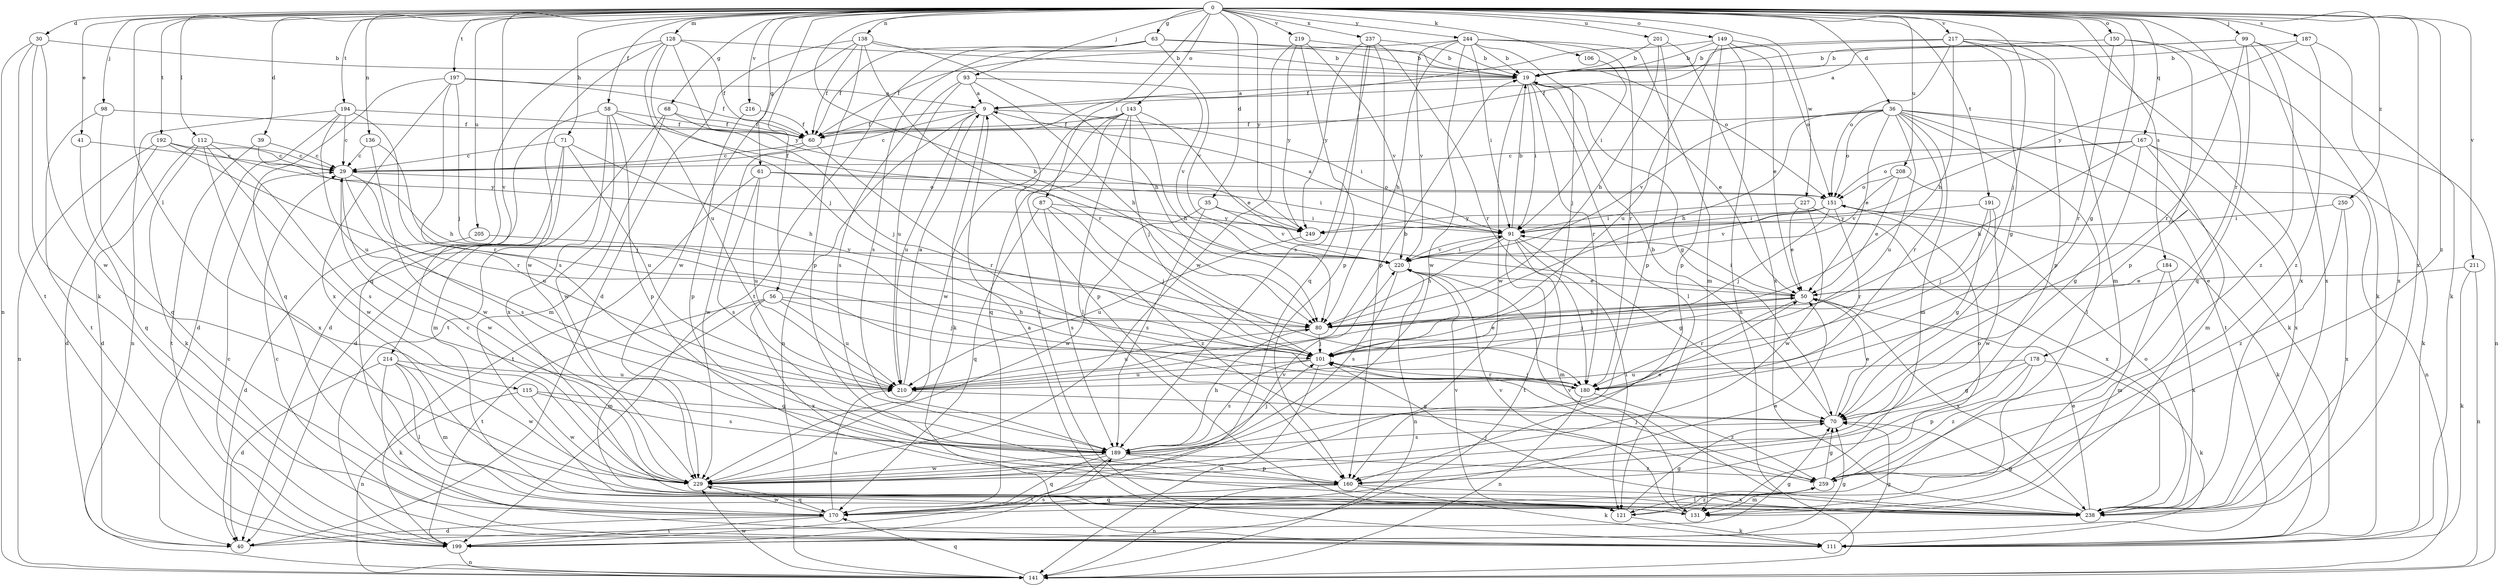 strict digraph  {
0;
9;
19;
29;
30;
35;
36;
39;
40;
41;
50;
56;
58;
60;
61;
63;
68;
70;
71;
80;
87;
91;
93;
98;
99;
101;
106;
111;
112;
115;
121;
128;
131;
136;
138;
141;
143;
149;
150;
151;
160;
167;
170;
178;
180;
184;
187;
189;
191;
192;
194;
197;
199;
201;
205;
208;
210;
211;
214;
216;
217;
219;
220;
227;
229;
237;
238;
244;
249;
250;
259;
0 -> 30  [label=d];
0 -> 35  [label=d];
0 -> 36  [label=d];
0 -> 39  [label=d];
0 -> 41  [label=e];
0 -> 56  [label=f];
0 -> 58  [label=f];
0 -> 61  [label=g];
0 -> 63  [label=g];
0 -> 68  [label=g];
0 -> 70  [label=g];
0 -> 71  [label=h];
0 -> 80  [label=h];
0 -> 87  [label=i];
0 -> 93  [label=j];
0 -> 98  [label=j];
0 -> 99  [label=j];
0 -> 101  [label=j];
0 -> 106  [label=k];
0 -> 112  [label=l];
0 -> 115  [label=l];
0 -> 128  [label=m];
0 -> 136  [label=n];
0 -> 138  [label=n];
0 -> 143  [label=o];
0 -> 149  [label=o];
0 -> 150  [label=o];
0 -> 167  [label=q];
0 -> 178  [label=r];
0 -> 184  [label=s];
0 -> 187  [label=s];
0 -> 191  [label=t];
0 -> 192  [label=t];
0 -> 194  [label=t];
0 -> 197  [label=t];
0 -> 201  [label=u];
0 -> 205  [label=u];
0 -> 208  [label=u];
0 -> 211  [label=v];
0 -> 214  [label=v];
0 -> 216  [label=v];
0 -> 217  [label=v];
0 -> 219  [label=v];
0 -> 227  [label=w];
0 -> 237  [label=x];
0 -> 238  [label=x];
0 -> 244  [label=y];
0 -> 249  [label=y];
0 -> 250  [label=z];
0 -> 259  [label=z];
9 -> 29  [label=c];
9 -> 60  [label=f];
9 -> 91  [label=i];
9 -> 111  [label=k];
9 -> 121  [label=l];
9 -> 141  [label=n];
9 -> 210  [label=u];
19 -> 9  [label=a];
19 -> 50  [label=e];
19 -> 70  [label=g];
19 -> 91  [label=i];
19 -> 121  [label=l];
19 -> 180  [label=r];
19 -> 229  [label=w];
29 -> 151  [label=o];
29 -> 189  [label=s];
29 -> 210  [label=u];
29 -> 229  [label=w];
30 -> 19  [label=b];
30 -> 111  [label=k];
30 -> 141  [label=n];
30 -> 199  [label=t];
30 -> 229  [label=w];
35 -> 91  [label=i];
35 -> 189  [label=s];
35 -> 220  [label=v];
35 -> 229  [label=w];
36 -> 50  [label=e];
36 -> 60  [label=f];
36 -> 80  [label=h];
36 -> 111  [label=k];
36 -> 121  [label=l];
36 -> 131  [label=m];
36 -> 141  [label=n];
36 -> 151  [label=o];
36 -> 180  [label=r];
36 -> 199  [label=t];
36 -> 210  [label=u];
36 -> 220  [label=v];
39 -> 29  [label=c];
39 -> 80  [label=h];
39 -> 199  [label=t];
40 -> 70  [label=g];
41 -> 29  [label=c];
41 -> 170  [label=q];
50 -> 80  [label=h];
50 -> 91  [label=i];
50 -> 101  [label=j];
50 -> 180  [label=r];
50 -> 238  [label=x];
56 -> 80  [label=h];
56 -> 101  [label=j];
56 -> 131  [label=m];
56 -> 199  [label=t];
56 -> 210  [label=u];
56 -> 238  [label=x];
58 -> 40  [label=d];
58 -> 60  [label=f];
58 -> 160  [label=p];
58 -> 220  [label=v];
58 -> 229  [label=w];
58 -> 238  [label=x];
60 -> 29  [label=c];
60 -> 180  [label=r];
60 -> 229  [label=w];
61 -> 91  [label=i];
61 -> 151  [label=o];
61 -> 189  [label=s];
61 -> 199  [label=t];
61 -> 210  [label=u];
63 -> 19  [label=b];
63 -> 60  [label=f];
63 -> 151  [label=o];
63 -> 189  [label=s];
63 -> 199  [label=t];
63 -> 220  [label=v];
68 -> 60  [label=f];
68 -> 101  [label=j];
68 -> 131  [label=m];
68 -> 199  [label=t];
70 -> 19  [label=b];
70 -> 50  [label=e];
70 -> 189  [label=s];
71 -> 29  [label=c];
71 -> 40  [label=d];
71 -> 80  [label=h];
71 -> 131  [label=m];
71 -> 210  [label=u];
80 -> 101  [label=j];
80 -> 210  [label=u];
87 -> 101  [label=j];
87 -> 170  [label=q];
87 -> 189  [label=s];
87 -> 249  [label=y];
87 -> 259  [label=z];
91 -> 9  [label=a];
91 -> 19  [label=b];
91 -> 70  [label=g];
91 -> 80  [label=h];
91 -> 121  [label=l];
91 -> 131  [label=m];
91 -> 199  [label=t];
91 -> 220  [label=v];
93 -> 9  [label=a];
93 -> 80  [label=h];
93 -> 189  [label=s];
93 -> 210  [label=u];
93 -> 220  [label=v];
98 -> 60  [label=f];
98 -> 170  [label=q];
98 -> 199  [label=t];
99 -> 9  [label=a];
99 -> 19  [label=b];
99 -> 111  [label=k];
99 -> 170  [label=q];
99 -> 180  [label=r];
99 -> 238  [label=x];
99 -> 259  [label=z];
101 -> 50  [label=e];
101 -> 141  [label=n];
101 -> 180  [label=r];
101 -> 189  [label=s];
101 -> 210  [label=u];
106 -> 91  [label=i];
111 -> 9  [label=a];
111 -> 29  [label=c];
111 -> 70  [label=g];
112 -> 29  [label=c];
112 -> 40  [label=d];
112 -> 111  [label=k];
112 -> 189  [label=s];
112 -> 229  [label=w];
112 -> 238  [label=x];
115 -> 70  [label=g];
115 -> 141  [label=n];
115 -> 189  [label=s];
115 -> 229  [label=w];
121 -> 70  [label=g];
121 -> 111  [label=k];
121 -> 220  [label=v];
121 -> 259  [label=z];
128 -> 19  [label=b];
128 -> 60  [label=f];
128 -> 101  [label=j];
128 -> 170  [label=q];
128 -> 210  [label=u];
128 -> 229  [label=w];
128 -> 249  [label=y];
131 -> 220  [label=v];
136 -> 29  [label=c];
136 -> 101  [label=j];
136 -> 229  [label=w];
138 -> 19  [label=b];
138 -> 40  [label=d];
138 -> 60  [label=f];
138 -> 80  [label=h];
138 -> 160  [label=p];
138 -> 180  [label=r];
138 -> 229  [label=w];
141 -> 170  [label=q];
141 -> 229  [label=w];
143 -> 50  [label=e];
143 -> 60  [label=f];
143 -> 80  [label=h];
143 -> 101  [label=j];
143 -> 121  [label=l];
143 -> 160  [label=p];
143 -> 170  [label=q];
143 -> 229  [label=w];
149 -> 19  [label=b];
149 -> 50  [label=e];
149 -> 60  [label=f];
149 -> 141  [label=n];
149 -> 151  [label=o];
149 -> 160  [label=p];
149 -> 210  [label=u];
150 -> 19  [label=b];
150 -> 111  [label=k];
150 -> 160  [label=p];
150 -> 180  [label=r];
151 -> 91  [label=i];
151 -> 101  [label=j];
151 -> 111  [label=k];
151 -> 180  [label=r];
151 -> 220  [label=v];
151 -> 249  [label=y];
160 -> 111  [label=k];
160 -> 141  [label=n];
160 -> 170  [label=q];
160 -> 238  [label=x];
167 -> 29  [label=c];
167 -> 70  [label=g];
167 -> 80  [label=h];
167 -> 111  [label=k];
167 -> 131  [label=m];
167 -> 151  [label=o];
167 -> 238  [label=x];
170 -> 40  [label=d];
170 -> 50  [label=e];
170 -> 199  [label=t];
170 -> 210  [label=u];
170 -> 229  [label=w];
178 -> 70  [label=g];
178 -> 111  [label=k];
178 -> 160  [label=p];
178 -> 210  [label=u];
178 -> 259  [label=z];
180 -> 101  [label=j];
180 -> 141  [label=n];
180 -> 259  [label=z];
184 -> 50  [label=e];
184 -> 131  [label=m];
184 -> 238  [label=x];
187 -> 19  [label=b];
187 -> 238  [label=x];
187 -> 249  [label=y];
187 -> 259  [label=z];
189 -> 50  [label=e];
189 -> 80  [label=h];
189 -> 101  [label=j];
189 -> 160  [label=p];
189 -> 170  [label=q];
189 -> 199  [label=t];
189 -> 229  [label=w];
189 -> 259  [label=z];
191 -> 70  [label=g];
191 -> 101  [label=j];
191 -> 229  [label=w];
191 -> 249  [label=y];
192 -> 29  [label=c];
192 -> 40  [label=d];
192 -> 141  [label=n];
192 -> 180  [label=r];
192 -> 249  [label=y];
194 -> 29  [label=c];
194 -> 40  [label=d];
194 -> 60  [label=f];
194 -> 141  [label=n];
194 -> 180  [label=r];
194 -> 210  [label=u];
197 -> 9  [label=a];
197 -> 60  [label=f];
197 -> 101  [label=j];
197 -> 170  [label=q];
197 -> 189  [label=s];
197 -> 238  [label=x];
199 -> 29  [label=c];
199 -> 70  [label=g];
199 -> 141  [label=n];
199 -> 189  [label=s];
201 -> 19  [label=b];
201 -> 80  [label=h];
201 -> 160  [label=p];
201 -> 238  [label=x];
205 -> 40  [label=d];
205 -> 220  [label=v];
208 -> 50  [label=e];
208 -> 141  [label=n];
208 -> 151  [label=o];
208 -> 220  [label=v];
210 -> 9  [label=a];
210 -> 19  [label=b];
210 -> 70  [label=g];
211 -> 50  [label=e];
211 -> 111  [label=k];
211 -> 141  [label=n];
214 -> 40  [label=d];
214 -> 111  [label=k];
214 -> 121  [label=l];
214 -> 131  [label=m];
214 -> 210  [label=u];
214 -> 229  [label=w];
216 -> 60  [label=f];
216 -> 160  [label=p];
217 -> 19  [label=b];
217 -> 60  [label=f];
217 -> 70  [label=g];
217 -> 80  [label=h];
217 -> 131  [label=m];
217 -> 151  [label=o];
217 -> 160  [label=p];
217 -> 238  [label=x];
219 -> 19  [label=b];
219 -> 160  [label=p];
219 -> 220  [label=v];
219 -> 229  [label=w];
219 -> 249  [label=y];
220 -> 50  [label=e];
220 -> 91  [label=i];
220 -> 141  [label=n];
220 -> 189  [label=s];
227 -> 50  [label=e];
227 -> 91  [label=i];
227 -> 229  [label=w];
227 -> 238  [label=x];
229 -> 29  [label=c];
229 -> 170  [label=q];
229 -> 220  [label=v];
237 -> 19  [label=b];
237 -> 160  [label=p];
237 -> 170  [label=q];
237 -> 180  [label=r];
237 -> 189  [label=s];
237 -> 249  [label=y];
238 -> 50  [label=e];
238 -> 70  [label=g];
238 -> 101  [label=j];
238 -> 151  [label=o];
238 -> 220  [label=v];
244 -> 19  [label=b];
244 -> 60  [label=f];
244 -> 80  [label=h];
244 -> 91  [label=i];
244 -> 101  [label=j];
244 -> 131  [label=m];
244 -> 180  [label=r];
244 -> 220  [label=v];
244 -> 229  [label=w];
249 -> 210  [label=u];
250 -> 91  [label=i];
250 -> 238  [label=x];
250 -> 259  [label=z];
259 -> 70  [label=g];
259 -> 101  [label=j];
259 -> 121  [label=l];
259 -> 131  [label=m];
259 -> 151  [label=o];
}
